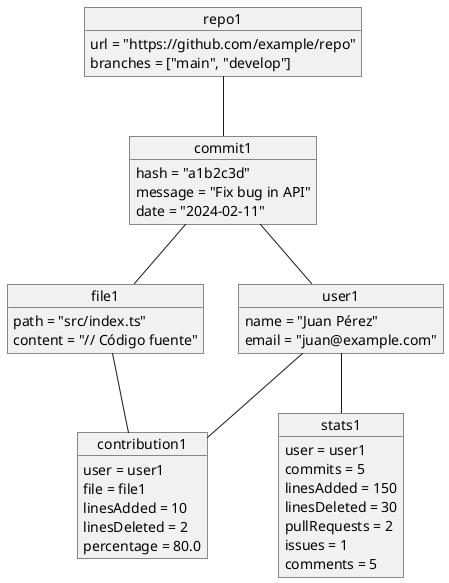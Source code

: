 @startuml
object repo1 {
  url = "https://github.com/example/repo"
  branches = ["main", "develop"]
}

object commit1 {
  hash = "a1b2c3d"
  message = "Fix bug in API"
  date = "2024-02-11"
}

object file1 {
  path = "src/index.ts"
  content = "// Código fuente"
}

object user1 {
  name = "Juan Pérez"
  email = "juan@example.com"
}

object contribution1 {
  user = user1
  file = file1
  linesAdded = 10
  linesDeleted = 2
  percentage = 80.0
}

object stats1 {
  user = user1
  commits = 5
  linesAdded = 150
  linesDeleted = 30
  pullRequests = 2
  issues = 1
  comments = 5
}

repo1 -- commit1
commit1 -- file1
commit1 -- user1
user1 -- contribution1
file1 -- contribution1
user1 -- stats1
@enduml
